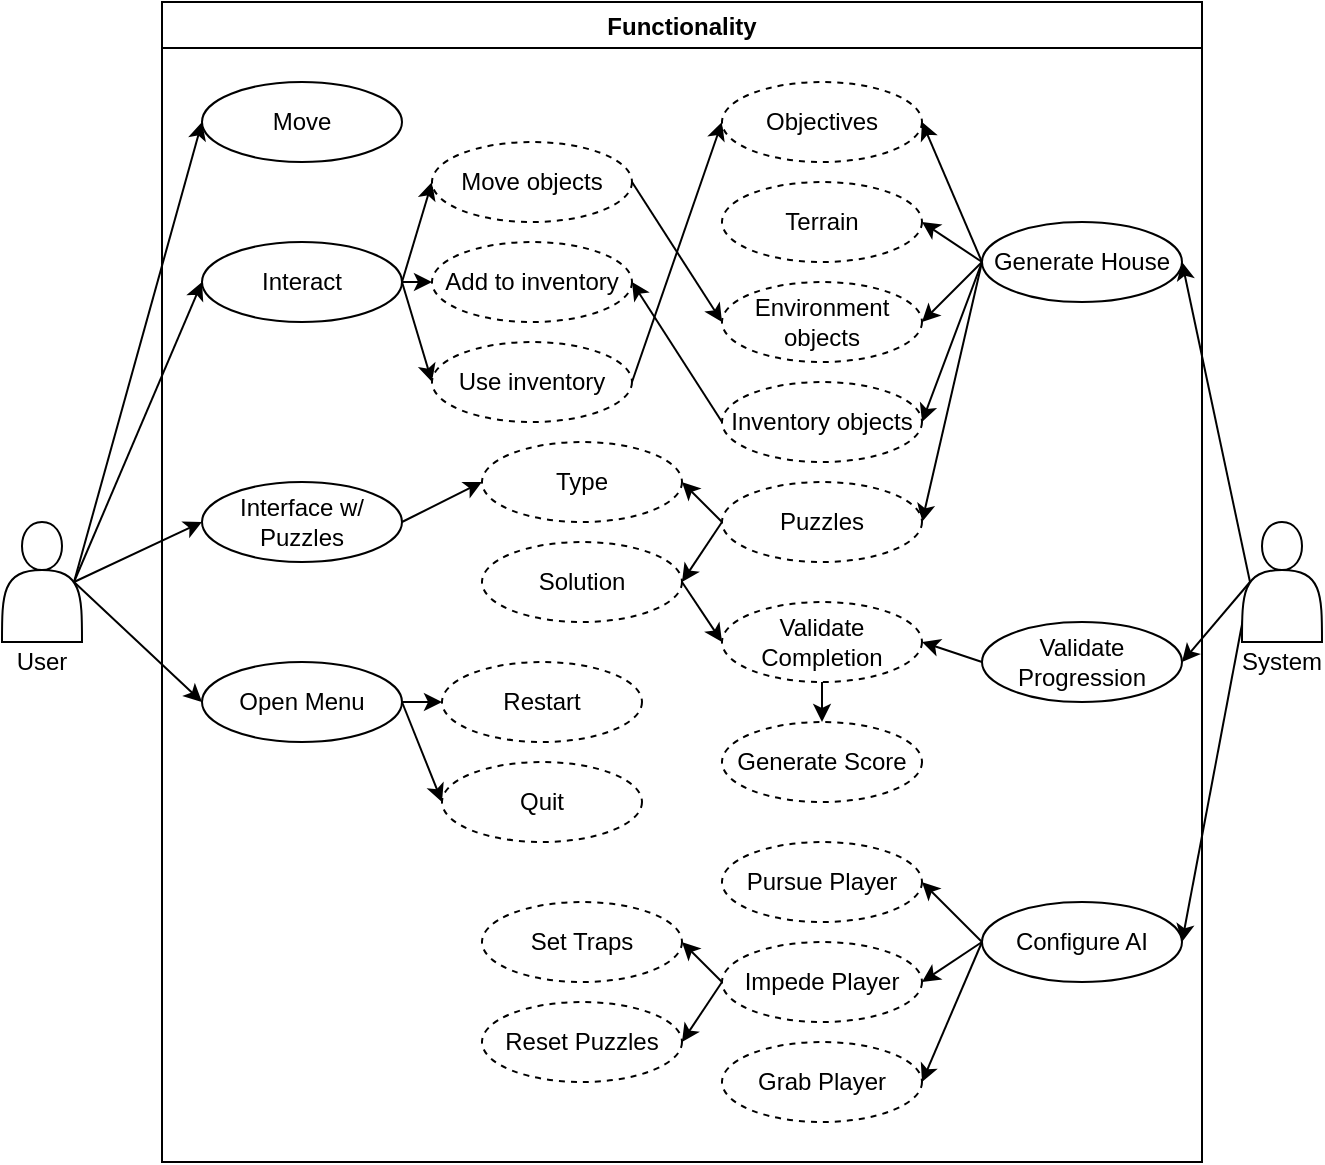<mxfile version="13.7.9" type="device"><diagram id="bukmXht-suktqneBDmrx" name="Page-1"><mxGraphModel dx="1038" dy="580" grid="1" gridSize="10" guides="1" tooltips="1" connect="1" arrows="1" fold="1" page="1" pageScale="1" pageWidth="850" pageHeight="1100" math="0" shadow="0"><root><mxCell id="0"/><mxCell id="1" parent="0"/><mxCell id="ZqKsYTS2VmUwt-mc17EH-1" value="Functionality" style="swimlane;" vertex="1" parent="1"><mxGeometry x="160" y="10" width="520" height="580" as="geometry"/></mxCell><mxCell id="ZqKsYTS2VmUwt-mc17EH-4" value="Move" style="ellipse;whiteSpace=wrap;html=1;align=center;" vertex="1" parent="ZqKsYTS2VmUwt-mc17EH-1"><mxGeometry x="20" y="40" width="100" height="40" as="geometry"/></mxCell><mxCell id="ZqKsYTS2VmUwt-mc17EH-11" style="edgeStyle=none;rounded=0;orthogonalLoop=1;jettySize=auto;html=1;exitX=1;exitY=0.5;exitDx=0;exitDy=0;entryX=0;entryY=0.5;entryDx=0;entryDy=0;" edge="1" parent="ZqKsYTS2VmUwt-mc17EH-1" source="ZqKsYTS2VmUwt-mc17EH-6" target="ZqKsYTS2VmUwt-mc17EH-8"><mxGeometry relative="1" as="geometry"/></mxCell><mxCell id="ZqKsYTS2VmUwt-mc17EH-12" style="edgeStyle=none;rounded=0;orthogonalLoop=1;jettySize=auto;html=1;exitX=1;exitY=0.5;exitDx=0;exitDy=0;entryX=0;entryY=0.5;entryDx=0;entryDy=0;" edge="1" parent="ZqKsYTS2VmUwt-mc17EH-1" source="ZqKsYTS2VmUwt-mc17EH-6" target="ZqKsYTS2VmUwt-mc17EH-9"><mxGeometry relative="1" as="geometry"/></mxCell><mxCell id="ZqKsYTS2VmUwt-mc17EH-13" style="edgeStyle=none;rounded=0;orthogonalLoop=1;jettySize=auto;html=1;exitX=1;exitY=0.5;exitDx=0;exitDy=0;entryX=0;entryY=0.5;entryDx=0;entryDy=0;" edge="1" parent="ZqKsYTS2VmUwt-mc17EH-1" source="ZqKsYTS2VmUwt-mc17EH-6" target="ZqKsYTS2VmUwt-mc17EH-10"><mxGeometry relative="1" as="geometry"/></mxCell><mxCell id="ZqKsYTS2VmUwt-mc17EH-6" value="Interact" style="ellipse;whiteSpace=wrap;html=1;align=center;" vertex="1" parent="ZqKsYTS2VmUwt-mc17EH-1"><mxGeometry x="20" y="120" width="100" height="40" as="geometry"/></mxCell><mxCell id="ZqKsYTS2VmUwt-mc17EH-40" style="edgeStyle=none;rounded=0;orthogonalLoop=1;jettySize=auto;html=1;exitX=1;exitY=0.5;exitDx=0;exitDy=0;entryX=0;entryY=0.5;entryDx=0;entryDy=0;" edge="1" parent="ZqKsYTS2VmUwt-mc17EH-1" source="ZqKsYTS2VmUwt-mc17EH-8" target="ZqKsYTS2VmUwt-mc17EH-20"><mxGeometry relative="1" as="geometry"/></mxCell><mxCell id="ZqKsYTS2VmUwt-mc17EH-8" value="Move objects" style="ellipse;whiteSpace=wrap;html=1;align=center;dashed=1;" vertex="1" parent="ZqKsYTS2VmUwt-mc17EH-1"><mxGeometry x="135" y="70" width="100" height="40" as="geometry"/></mxCell><mxCell id="ZqKsYTS2VmUwt-mc17EH-9" value="Add to inventory" style="ellipse;whiteSpace=wrap;html=1;align=center;dashed=1;" vertex="1" parent="ZqKsYTS2VmUwt-mc17EH-1"><mxGeometry x="135" y="120" width="100" height="40" as="geometry"/></mxCell><mxCell id="ZqKsYTS2VmUwt-mc17EH-39" style="edgeStyle=none;rounded=0;orthogonalLoop=1;jettySize=auto;html=1;exitX=1;exitY=0.5;exitDx=0;exitDy=0;entryX=0;entryY=0.5;entryDx=0;entryDy=0;" edge="1" parent="ZqKsYTS2VmUwt-mc17EH-1" source="ZqKsYTS2VmUwt-mc17EH-10" target="ZqKsYTS2VmUwt-mc17EH-18"><mxGeometry relative="1" as="geometry"/></mxCell><mxCell id="ZqKsYTS2VmUwt-mc17EH-10" value="Use inventory" style="ellipse;whiteSpace=wrap;html=1;align=center;dashed=1;" vertex="1" parent="ZqKsYTS2VmUwt-mc17EH-1"><mxGeometry x="135" y="170" width="100" height="40" as="geometry"/></mxCell><mxCell id="ZqKsYTS2VmUwt-mc17EH-41" style="edgeStyle=none;rounded=0;orthogonalLoop=1;jettySize=auto;html=1;exitX=1;exitY=0.5;exitDx=0;exitDy=0;entryX=0;entryY=0.5;entryDx=0;entryDy=0;" edge="1" parent="ZqKsYTS2VmUwt-mc17EH-1" source="ZqKsYTS2VmUwt-mc17EH-14" target="ZqKsYTS2VmUwt-mc17EH-31"><mxGeometry relative="1" as="geometry"/></mxCell><mxCell id="ZqKsYTS2VmUwt-mc17EH-14" value="Interface w/ Puzzles" style="ellipse;whiteSpace=wrap;html=1;align=center;" vertex="1" parent="ZqKsYTS2VmUwt-mc17EH-1"><mxGeometry x="20" y="240" width="100" height="40" as="geometry"/></mxCell><mxCell id="ZqKsYTS2VmUwt-mc17EH-23" style="edgeStyle=none;rounded=0;orthogonalLoop=1;jettySize=auto;html=1;exitX=0;exitY=0.5;exitDx=0;exitDy=0;entryX=1;entryY=0.5;entryDx=0;entryDy=0;" edge="1" parent="ZqKsYTS2VmUwt-mc17EH-1" source="ZqKsYTS2VmUwt-mc17EH-17" target="ZqKsYTS2VmUwt-mc17EH-18"><mxGeometry relative="1" as="geometry"/></mxCell><mxCell id="ZqKsYTS2VmUwt-mc17EH-24" style="edgeStyle=none;rounded=0;orthogonalLoop=1;jettySize=auto;html=1;exitX=0;exitY=0.5;exitDx=0;exitDy=0;entryX=1;entryY=0.5;entryDx=0;entryDy=0;" edge="1" parent="ZqKsYTS2VmUwt-mc17EH-1" source="ZqKsYTS2VmUwt-mc17EH-17" target="ZqKsYTS2VmUwt-mc17EH-19"><mxGeometry relative="1" as="geometry"/></mxCell><mxCell id="ZqKsYTS2VmUwt-mc17EH-25" style="edgeStyle=none;rounded=0;orthogonalLoop=1;jettySize=auto;html=1;exitX=0;exitY=0.5;exitDx=0;exitDy=0;entryX=1;entryY=0.5;entryDx=0;entryDy=0;" edge="1" parent="ZqKsYTS2VmUwt-mc17EH-1" source="ZqKsYTS2VmUwt-mc17EH-17" target="ZqKsYTS2VmUwt-mc17EH-20"><mxGeometry relative="1" as="geometry"/></mxCell><mxCell id="ZqKsYTS2VmUwt-mc17EH-26" style="edgeStyle=none;rounded=0;orthogonalLoop=1;jettySize=auto;html=1;exitX=0;exitY=0.5;exitDx=0;exitDy=0;entryX=1;entryY=0.5;entryDx=0;entryDy=0;" edge="1" parent="ZqKsYTS2VmUwt-mc17EH-1" source="ZqKsYTS2VmUwt-mc17EH-17" target="ZqKsYTS2VmUwt-mc17EH-21"><mxGeometry relative="1" as="geometry"/></mxCell><mxCell id="ZqKsYTS2VmUwt-mc17EH-33" style="edgeStyle=none;rounded=0;orthogonalLoop=1;jettySize=auto;html=1;exitX=0;exitY=0.5;exitDx=0;exitDy=0;entryX=1;entryY=0.5;entryDx=0;entryDy=0;" edge="1" parent="ZqKsYTS2VmUwt-mc17EH-1" source="ZqKsYTS2VmUwt-mc17EH-17" target="ZqKsYTS2VmUwt-mc17EH-30"><mxGeometry relative="1" as="geometry"/></mxCell><mxCell id="ZqKsYTS2VmUwt-mc17EH-17" value="Generate House" style="ellipse;whiteSpace=wrap;html=1;align=center;" vertex="1" parent="ZqKsYTS2VmUwt-mc17EH-1"><mxGeometry x="410" y="110" width="100" height="40" as="geometry"/></mxCell><mxCell id="ZqKsYTS2VmUwt-mc17EH-18" value="Objectives" style="ellipse;whiteSpace=wrap;html=1;align=center;dashed=1;" vertex="1" parent="ZqKsYTS2VmUwt-mc17EH-1"><mxGeometry x="280" y="40" width="100" height="40" as="geometry"/></mxCell><mxCell id="ZqKsYTS2VmUwt-mc17EH-19" value="Terrain" style="ellipse;whiteSpace=wrap;html=1;align=center;dashed=1;" vertex="1" parent="ZqKsYTS2VmUwt-mc17EH-1"><mxGeometry x="280" y="90" width="100" height="40" as="geometry"/></mxCell><mxCell id="ZqKsYTS2VmUwt-mc17EH-20" value="Environment objects" style="ellipse;whiteSpace=wrap;html=1;align=center;dashed=1;" vertex="1" parent="ZqKsYTS2VmUwt-mc17EH-1"><mxGeometry x="280" y="140" width="100" height="40" as="geometry"/></mxCell><mxCell id="ZqKsYTS2VmUwt-mc17EH-22" style="edgeStyle=none;rounded=0;orthogonalLoop=1;jettySize=auto;html=1;exitX=0;exitY=0.5;exitDx=0;exitDy=0;entryX=1;entryY=0.5;entryDx=0;entryDy=0;" edge="1" parent="ZqKsYTS2VmUwt-mc17EH-1" source="ZqKsYTS2VmUwt-mc17EH-21" target="ZqKsYTS2VmUwt-mc17EH-9"><mxGeometry relative="1" as="geometry"/></mxCell><mxCell id="ZqKsYTS2VmUwt-mc17EH-21" value="Inventory objects" style="ellipse;whiteSpace=wrap;html=1;align=center;dashed=1;" vertex="1" parent="ZqKsYTS2VmUwt-mc17EH-1"><mxGeometry x="280" y="190" width="100" height="40" as="geometry"/></mxCell><mxCell id="ZqKsYTS2VmUwt-mc17EH-34" style="edgeStyle=none;rounded=0;orthogonalLoop=1;jettySize=auto;html=1;exitX=0;exitY=0.5;exitDx=0;exitDy=0;entryX=1;entryY=0.5;entryDx=0;entryDy=0;" edge="1" parent="ZqKsYTS2VmUwt-mc17EH-1" source="ZqKsYTS2VmUwt-mc17EH-30" target="ZqKsYTS2VmUwt-mc17EH-31"><mxGeometry relative="1" as="geometry"/></mxCell><mxCell id="ZqKsYTS2VmUwt-mc17EH-35" style="edgeStyle=none;rounded=0;orthogonalLoop=1;jettySize=auto;html=1;exitX=0;exitY=0.5;exitDx=0;exitDy=0;entryX=1;entryY=0.5;entryDx=0;entryDy=0;" edge="1" parent="ZqKsYTS2VmUwt-mc17EH-1" source="ZqKsYTS2VmUwt-mc17EH-30" target="ZqKsYTS2VmUwt-mc17EH-32"><mxGeometry relative="1" as="geometry"/></mxCell><mxCell id="ZqKsYTS2VmUwt-mc17EH-30" value="Puzzles" style="ellipse;whiteSpace=wrap;html=1;align=center;dashed=1;" vertex="1" parent="ZqKsYTS2VmUwt-mc17EH-1"><mxGeometry x="280" y="240" width="100" height="40" as="geometry"/></mxCell><mxCell id="ZqKsYTS2VmUwt-mc17EH-31" value="Type" style="ellipse;whiteSpace=wrap;html=1;align=center;dashed=1;" vertex="1" parent="ZqKsYTS2VmUwt-mc17EH-1"><mxGeometry x="160" y="220" width="100" height="40" as="geometry"/></mxCell><mxCell id="ZqKsYTS2VmUwt-mc17EH-56" style="edgeStyle=none;rounded=0;orthogonalLoop=1;jettySize=auto;html=1;exitX=1;exitY=0.5;exitDx=0;exitDy=0;entryX=0;entryY=0.5;entryDx=0;entryDy=0;" edge="1" parent="ZqKsYTS2VmUwt-mc17EH-1" source="ZqKsYTS2VmUwt-mc17EH-32" target="ZqKsYTS2VmUwt-mc17EH-51"><mxGeometry relative="1" as="geometry"/></mxCell><mxCell id="ZqKsYTS2VmUwt-mc17EH-32" value="Solution" style="ellipse;whiteSpace=wrap;html=1;align=center;dashed=1;" vertex="1" parent="ZqKsYTS2VmUwt-mc17EH-1"><mxGeometry x="160" y="270" width="100" height="40" as="geometry"/></mxCell><mxCell id="ZqKsYTS2VmUwt-mc17EH-48" style="edgeStyle=none;rounded=0;orthogonalLoop=1;jettySize=auto;html=1;exitX=1;exitY=0.5;exitDx=0;exitDy=0;entryX=0;entryY=0.5;entryDx=0;entryDy=0;" edge="1" parent="ZqKsYTS2VmUwt-mc17EH-1" source="ZqKsYTS2VmUwt-mc17EH-44" target="ZqKsYTS2VmUwt-mc17EH-46"><mxGeometry relative="1" as="geometry"/></mxCell><mxCell id="ZqKsYTS2VmUwt-mc17EH-49" style="edgeStyle=none;rounded=0;orthogonalLoop=1;jettySize=auto;html=1;exitX=1;exitY=0.5;exitDx=0;exitDy=0;entryX=0;entryY=0.5;entryDx=0;entryDy=0;" edge="1" parent="ZqKsYTS2VmUwt-mc17EH-1" source="ZqKsYTS2VmUwt-mc17EH-44" target="ZqKsYTS2VmUwt-mc17EH-47"><mxGeometry relative="1" as="geometry"/></mxCell><mxCell id="ZqKsYTS2VmUwt-mc17EH-44" value="Open Menu" style="ellipse;whiteSpace=wrap;html=1;align=center;" vertex="1" parent="ZqKsYTS2VmUwt-mc17EH-1"><mxGeometry x="20" y="330" width="100" height="40" as="geometry"/></mxCell><mxCell id="ZqKsYTS2VmUwt-mc17EH-46" value="Restart" style="ellipse;whiteSpace=wrap;html=1;align=center;dashed=1;" vertex="1" parent="ZqKsYTS2VmUwt-mc17EH-1"><mxGeometry x="140" y="330" width="100" height="40" as="geometry"/></mxCell><mxCell id="ZqKsYTS2VmUwt-mc17EH-47" value="Quit" style="ellipse;whiteSpace=wrap;html=1;align=center;dashed=1;" vertex="1" parent="ZqKsYTS2VmUwt-mc17EH-1"><mxGeometry x="140" y="380" width="100" height="40" as="geometry"/></mxCell><mxCell id="ZqKsYTS2VmUwt-mc17EH-52" style="edgeStyle=none;rounded=0;orthogonalLoop=1;jettySize=auto;html=1;exitX=0;exitY=0.5;exitDx=0;exitDy=0;entryX=1;entryY=0.5;entryDx=0;entryDy=0;" edge="1" parent="ZqKsYTS2VmUwt-mc17EH-1" source="ZqKsYTS2VmUwt-mc17EH-50" target="ZqKsYTS2VmUwt-mc17EH-51"><mxGeometry relative="1" as="geometry"/></mxCell><mxCell id="ZqKsYTS2VmUwt-mc17EH-50" value="Validate Progression" style="ellipse;whiteSpace=wrap;html=1;align=center;" vertex="1" parent="ZqKsYTS2VmUwt-mc17EH-1"><mxGeometry x="410" y="310" width="100" height="40" as="geometry"/></mxCell><mxCell id="ZqKsYTS2VmUwt-mc17EH-54" style="edgeStyle=none;rounded=0;orthogonalLoop=1;jettySize=auto;html=1;exitX=0.5;exitY=1;exitDx=0;exitDy=0;entryX=0.5;entryY=0;entryDx=0;entryDy=0;" edge="1" parent="ZqKsYTS2VmUwt-mc17EH-1" source="ZqKsYTS2VmUwt-mc17EH-51" target="ZqKsYTS2VmUwt-mc17EH-53"><mxGeometry relative="1" as="geometry"/></mxCell><mxCell id="ZqKsYTS2VmUwt-mc17EH-51" value="Validate Completion" style="ellipse;whiteSpace=wrap;html=1;align=center;dashed=1;" vertex="1" parent="ZqKsYTS2VmUwt-mc17EH-1"><mxGeometry x="280" y="300" width="100" height="40" as="geometry"/></mxCell><mxCell id="ZqKsYTS2VmUwt-mc17EH-53" value="Generate Score" style="ellipse;whiteSpace=wrap;html=1;align=center;dashed=1;" vertex="1" parent="ZqKsYTS2VmUwt-mc17EH-1"><mxGeometry x="280" y="360" width="100" height="40" as="geometry"/></mxCell><mxCell id="ZqKsYTS2VmUwt-mc17EH-66" style="edgeStyle=none;rounded=0;orthogonalLoop=1;jettySize=auto;html=1;exitX=0;exitY=0.5;exitDx=0;exitDy=0;entryX=1;entryY=0.5;entryDx=0;entryDy=0;" edge="1" parent="ZqKsYTS2VmUwt-mc17EH-1" source="ZqKsYTS2VmUwt-mc17EH-63" target="ZqKsYTS2VmUwt-mc17EH-65"><mxGeometry relative="1" as="geometry"/></mxCell><mxCell id="ZqKsYTS2VmUwt-mc17EH-68" style="edgeStyle=none;rounded=0;orthogonalLoop=1;jettySize=auto;html=1;exitX=0;exitY=0.5;exitDx=0;exitDy=0;entryX=1;entryY=0.5;entryDx=0;entryDy=0;" edge="1" parent="ZqKsYTS2VmUwt-mc17EH-1" source="ZqKsYTS2VmUwt-mc17EH-63" target="ZqKsYTS2VmUwt-mc17EH-67"><mxGeometry relative="1" as="geometry"/></mxCell><mxCell id="ZqKsYTS2VmUwt-mc17EH-70" style="edgeStyle=none;rounded=0;orthogonalLoop=1;jettySize=auto;html=1;exitX=0;exitY=0.5;exitDx=0;exitDy=0;entryX=1;entryY=0.5;entryDx=0;entryDy=0;" edge="1" parent="ZqKsYTS2VmUwt-mc17EH-1" source="ZqKsYTS2VmUwt-mc17EH-63" target="ZqKsYTS2VmUwt-mc17EH-69"><mxGeometry relative="1" as="geometry"/></mxCell><mxCell id="ZqKsYTS2VmUwt-mc17EH-63" value="Configure AI" style="ellipse;whiteSpace=wrap;html=1;align=center;" vertex="1" parent="ZqKsYTS2VmUwt-mc17EH-1"><mxGeometry x="410" y="450" width="100" height="40" as="geometry"/></mxCell><mxCell id="ZqKsYTS2VmUwt-mc17EH-65" value="Pursue Player" style="ellipse;whiteSpace=wrap;html=1;align=center;dashed=1;" vertex="1" parent="ZqKsYTS2VmUwt-mc17EH-1"><mxGeometry x="280" y="420" width="100" height="40" as="geometry"/></mxCell><mxCell id="ZqKsYTS2VmUwt-mc17EH-73" style="edgeStyle=none;rounded=0;orthogonalLoop=1;jettySize=auto;html=1;exitX=0;exitY=0.5;exitDx=0;exitDy=0;entryX=1;entryY=0.5;entryDx=0;entryDy=0;" edge="1" parent="ZqKsYTS2VmUwt-mc17EH-1" source="ZqKsYTS2VmUwt-mc17EH-67" target="ZqKsYTS2VmUwt-mc17EH-71"><mxGeometry relative="1" as="geometry"/></mxCell><mxCell id="ZqKsYTS2VmUwt-mc17EH-74" style="edgeStyle=none;rounded=0;orthogonalLoop=1;jettySize=auto;html=1;exitX=0;exitY=0.5;exitDx=0;exitDy=0;entryX=1;entryY=0.5;entryDx=0;entryDy=0;" edge="1" parent="ZqKsYTS2VmUwt-mc17EH-1" source="ZqKsYTS2VmUwt-mc17EH-67" target="ZqKsYTS2VmUwt-mc17EH-72"><mxGeometry relative="1" as="geometry"/></mxCell><mxCell id="ZqKsYTS2VmUwt-mc17EH-67" value="Impede Player" style="ellipse;whiteSpace=wrap;html=1;align=center;dashed=1;" vertex="1" parent="ZqKsYTS2VmUwt-mc17EH-1"><mxGeometry x="280" y="470" width="100" height="40" as="geometry"/></mxCell><mxCell id="ZqKsYTS2VmUwt-mc17EH-69" value="Grab Player" style="ellipse;whiteSpace=wrap;html=1;align=center;dashed=1;" vertex="1" parent="ZqKsYTS2VmUwt-mc17EH-1"><mxGeometry x="280" y="520" width="100" height="40" as="geometry"/></mxCell><mxCell id="ZqKsYTS2VmUwt-mc17EH-71" value="Set Traps" style="ellipse;whiteSpace=wrap;html=1;align=center;dashed=1;" vertex="1" parent="ZqKsYTS2VmUwt-mc17EH-1"><mxGeometry x="160" y="450" width="100" height="40" as="geometry"/></mxCell><mxCell id="ZqKsYTS2VmUwt-mc17EH-72" value="Reset Puzzles" style="ellipse;whiteSpace=wrap;html=1;align=center;dashed=1;" vertex="1" parent="ZqKsYTS2VmUwt-mc17EH-1"><mxGeometry x="160" y="500" width="100" height="40" as="geometry"/></mxCell><mxCell id="ZqKsYTS2VmUwt-mc17EH-5" style="rounded=0;orthogonalLoop=1;jettySize=auto;html=1;exitX=0.9;exitY=0.5;exitDx=0;exitDy=0;exitPerimeter=0;entryX=0;entryY=0.5;entryDx=0;entryDy=0;" edge="1" parent="1" source="ZqKsYTS2VmUwt-mc17EH-2" target="ZqKsYTS2VmUwt-mc17EH-4"><mxGeometry relative="1" as="geometry"><mxPoint x="150" y="20" as="targetPoint"/></mxGeometry></mxCell><mxCell id="ZqKsYTS2VmUwt-mc17EH-7" style="edgeStyle=none;rounded=0;orthogonalLoop=1;jettySize=auto;html=1;exitX=0.9;exitY=0.5;exitDx=0;exitDy=0;exitPerimeter=0;entryX=0;entryY=0.5;entryDx=0;entryDy=0;" edge="1" parent="1" source="ZqKsYTS2VmUwt-mc17EH-2" target="ZqKsYTS2VmUwt-mc17EH-6"><mxGeometry relative="1" as="geometry"/></mxCell><mxCell id="ZqKsYTS2VmUwt-mc17EH-15" style="edgeStyle=none;rounded=0;orthogonalLoop=1;jettySize=auto;html=1;exitX=0.9;exitY=0.5;exitDx=0;exitDy=0;exitPerimeter=0;entryX=0;entryY=0.5;entryDx=0;entryDy=0;" edge="1" parent="1" source="ZqKsYTS2VmUwt-mc17EH-2" target="ZqKsYTS2VmUwt-mc17EH-14"><mxGeometry relative="1" as="geometry"/></mxCell><mxCell id="ZqKsYTS2VmUwt-mc17EH-45" style="edgeStyle=none;rounded=0;orthogonalLoop=1;jettySize=auto;html=1;exitX=0.9;exitY=0.5;exitDx=0;exitDy=0;exitPerimeter=0;entryX=0;entryY=0.5;entryDx=0;entryDy=0;" edge="1" parent="1" source="ZqKsYTS2VmUwt-mc17EH-2" target="ZqKsYTS2VmUwt-mc17EH-44"><mxGeometry relative="1" as="geometry"/></mxCell><mxCell id="ZqKsYTS2VmUwt-mc17EH-2" value="" style="shape=actor;whiteSpace=wrap;html=1;" vertex="1" parent="1"><mxGeometry x="80" y="270" width="40" height="60" as="geometry"/></mxCell><mxCell id="ZqKsYTS2VmUwt-mc17EH-29" style="edgeStyle=none;rounded=0;orthogonalLoop=1;jettySize=auto;html=1;exitX=0.1;exitY=0.5;exitDx=0;exitDy=0;exitPerimeter=0;entryX=1;entryY=0.5;entryDx=0;entryDy=0;" edge="1" parent="1" source="ZqKsYTS2VmUwt-mc17EH-16" target="ZqKsYTS2VmUwt-mc17EH-17"><mxGeometry relative="1" as="geometry"/></mxCell><mxCell id="ZqKsYTS2VmUwt-mc17EH-55" style="edgeStyle=none;rounded=0;orthogonalLoop=1;jettySize=auto;html=1;exitX=0.1;exitY=0.5;exitDx=0;exitDy=0;exitPerimeter=0;entryX=1;entryY=0.5;entryDx=0;entryDy=0;" edge="1" parent="1" source="ZqKsYTS2VmUwt-mc17EH-16" target="ZqKsYTS2VmUwt-mc17EH-50"><mxGeometry relative="1" as="geometry"/></mxCell><mxCell id="ZqKsYTS2VmUwt-mc17EH-64" style="edgeStyle=none;rounded=0;orthogonalLoop=1;jettySize=auto;html=1;exitX=0.1;exitY=0.5;exitDx=0;exitDy=0;exitPerimeter=0;entryX=1;entryY=0.5;entryDx=0;entryDy=0;" edge="1" parent="1" source="ZqKsYTS2VmUwt-mc17EH-16" target="ZqKsYTS2VmUwt-mc17EH-63"><mxGeometry relative="1" as="geometry"/></mxCell><mxCell id="ZqKsYTS2VmUwt-mc17EH-16" value="" style="shape=actor;whiteSpace=wrap;html=1;" vertex="1" parent="1"><mxGeometry x="700" y="270" width="40" height="60" as="geometry"/></mxCell><mxCell id="ZqKsYTS2VmUwt-mc17EH-61" value="User" style="text;html=1;strokeColor=none;fillColor=none;align=center;verticalAlign=middle;whiteSpace=wrap;rounded=0;" vertex="1" parent="1"><mxGeometry x="80" y="330" width="40" height="20" as="geometry"/></mxCell><mxCell id="ZqKsYTS2VmUwt-mc17EH-62" value="System" style="text;html=1;strokeColor=none;fillColor=none;align=center;verticalAlign=middle;whiteSpace=wrap;rounded=0;" vertex="1" parent="1"><mxGeometry x="700" y="330" width="40" height="20" as="geometry"/></mxCell></root></mxGraphModel></diagram></mxfile>